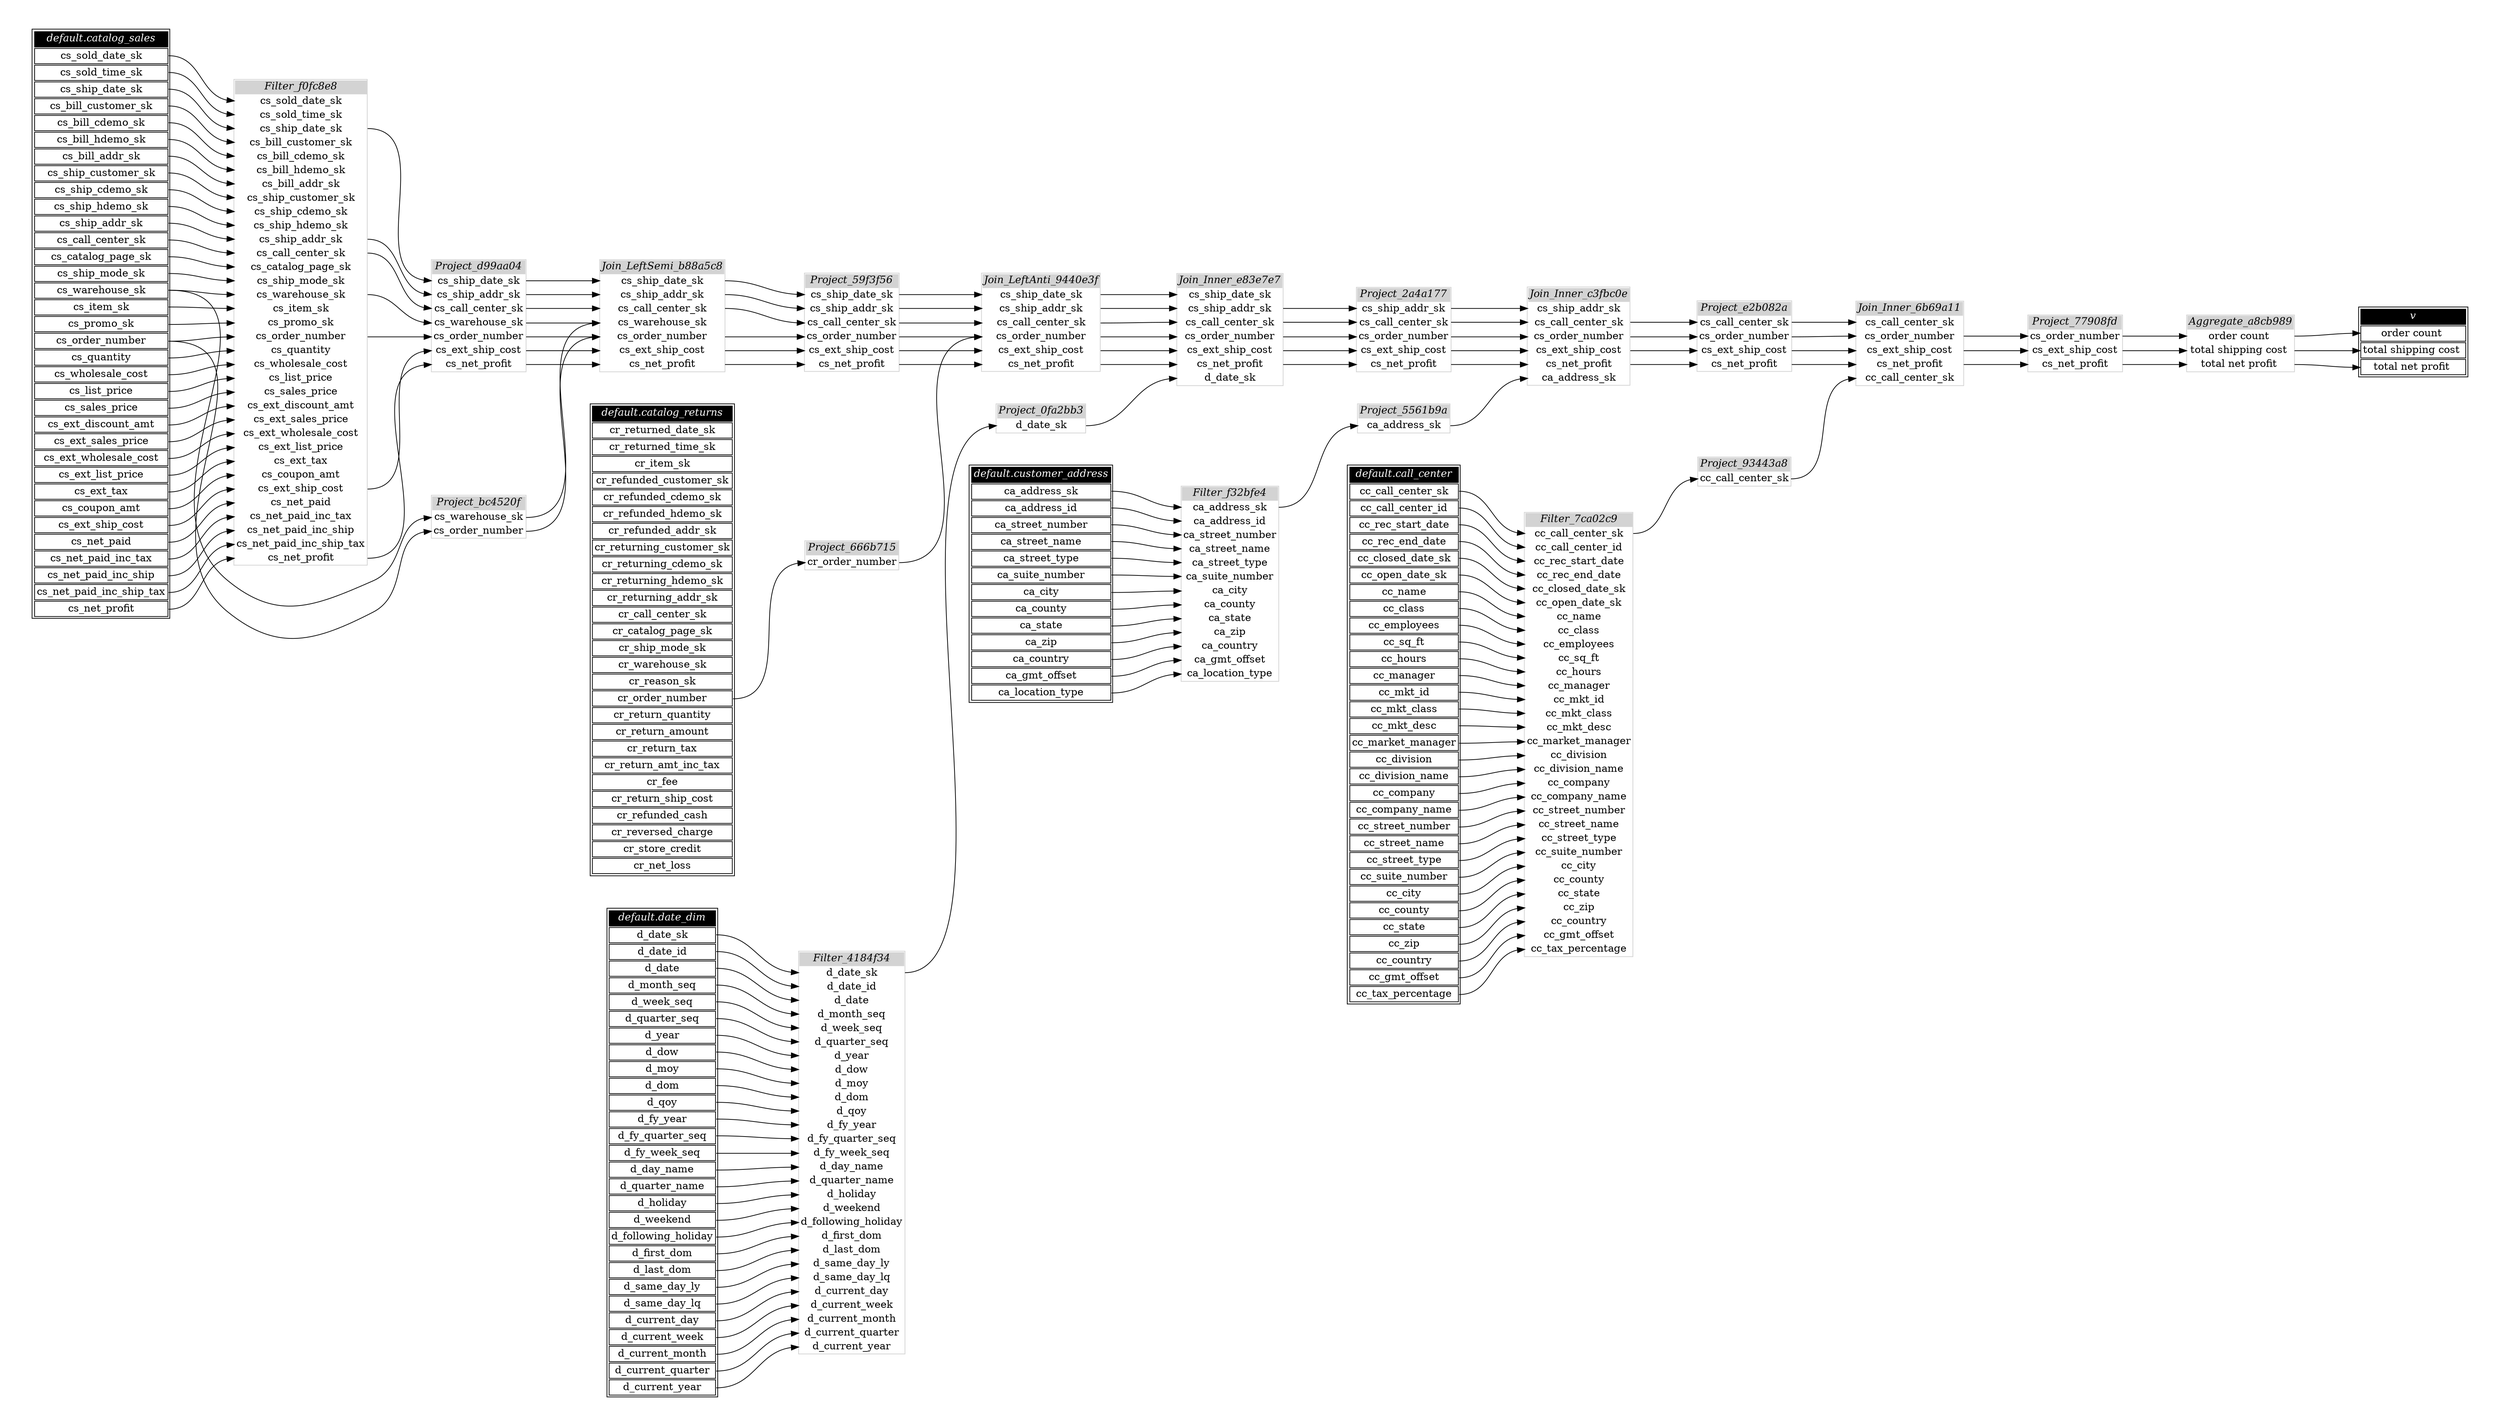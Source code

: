 // Automatically generated by TPCDSFlowTestSuite


digraph {
  graph [pad="0.5" nodesep="0.5" ranksep="1" fontname="Helvetica" rankdir=LR];
  node [shape=plaintext]

  
"Aggregate_a8cb989" [label=<
<table color="lightgray" border="1" cellborder="0" cellspacing="0">
  <tr><td bgcolor="lightgray" port="nodeName"><i>Aggregate_a8cb989</i></td></tr>
  <tr><td port="0">order count </td></tr>
<tr><td port="1">total shipping cost </td></tr>
<tr><td port="2">total net profit </td></tr>
</table>>];
     

"Filter_4184f34" [label=<
<table color="lightgray" border="1" cellborder="0" cellspacing="0">
  <tr><td bgcolor="lightgray" port="nodeName"><i>Filter_4184f34</i></td></tr>
  <tr><td port="0">d_date_sk</td></tr>
<tr><td port="1">d_date_id</td></tr>
<tr><td port="2">d_date</td></tr>
<tr><td port="3">d_month_seq</td></tr>
<tr><td port="4">d_week_seq</td></tr>
<tr><td port="5">d_quarter_seq</td></tr>
<tr><td port="6">d_year</td></tr>
<tr><td port="7">d_dow</td></tr>
<tr><td port="8">d_moy</td></tr>
<tr><td port="9">d_dom</td></tr>
<tr><td port="10">d_qoy</td></tr>
<tr><td port="11">d_fy_year</td></tr>
<tr><td port="12">d_fy_quarter_seq</td></tr>
<tr><td port="13">d_fy_week_seq</td></tr>
<tr><td port="14">d_day_name</td></tr>
<tr><td port="15">d_quarter_name</td></tr>
<tr><td port="16">d_holiday</td></tr>
<tr><td port="17">d_weekend</td></tr>
<tr><td port="18">d_following_holiday</td></tr>
<tr><td port="19">d_first_dom</td></tr>
<tr><td port="20">d_last_dom</td></tr>
<tr><td port="21">d_same_day_ly</td></tr>
<tr><td port="22">d_same_day_lq</td></tr>
<tr><td port="23">d_current_day</td></tr>
<tr><td port="24">d_current_week</td></tr>
<tr><td port="25">d_current_month</td></tr>
<tr><td port="26">d_current_quarter</td></tr>
<tr><td port="27">d_current_year</td></tr>
</table>>];
     

"Filter_7ca02c9" [label=<
<table color="lightgray" border="1" cellborder="0" cellspacing="0">
  <tr><td bgcolor="lightgray" port="nodeName"><i>Filter_7ca02c9</i></td></tr>
  <tr><td port="0">cc_call_center_sk</td></tr>
<tr><td port="1">cc_call_center_id</td></tr>
<tr><td port="2">cc_rec_start_date</td></tr>
<tr><td port="3">cc_rec_end_date</td></tr>
<tr><td port="4">cc_closed_date_sk</td></tr>
<tr><td port="5">cc_open_date_sk</td></tr>
<tr><td port="6">cc_name</td></tr>
<tr><td port="7">cc_class</td></tr>
<tr><td port="8">cc_employees</td></tr>
<tr><td port="9">cc_sq_ft</td></tr>
<tr><td port="10">cc_hours</td></tr>
<tr><td port="11">cc_manager</td></tr>
<tr><td port="12">cc_mkt_id</td></tr>
<tr><td port="13">cc_mkt_class</td></tr>
<tr><td port="14">cc_mkt_desc</td></tr>
<tr><td port="15">cc_market_manager</td></tr>
<tr><td port="16">cc_division</td></tr>
<tr><td port="17">cc_division_name</td></tr>
<tr><td port="18">cc_company</td></tr>
<tr><td port="19">cc_company_name</td></tr>
<tr><td port="20">cc_street_number</td></tr>
<tr><td port="21">cc_street_name</td></tr>
<tr><td port="22">cc_street_type</td></tr>
<tr><td port="23">cc_suite_number</td></tr>
<tr><td port="24">cc_city</td></tr>
<tr><td port="25">cc_county</td></tr>
<tr><td port="26">cc_state</td></tr>
<tr><td port="27">cc_zip</td></tr>
<tr><td port="28">cc_country</td></tr>
<tr><td port="29">cc_gmt_offset</td></tr>
<tr><td port="30">cc_tax_percentage</td></tr>
</table>>];
     

"Filter_f0fc8e8" [label=<
<table color="lightgray" border="1" cellborder="0" cellspacing="0">
  <tr><td bgcolor="lightgray" port="nodeName"><i>Filter_f0fc8e8</i></td></tr>
  <tr><td port="0">cs_sold_date_sk</td></tr>
<tr><td port="1">cs_sold_time_sk</td></tr>
<tr><td port="2">cs_ship_date_sk</td></tr>
<tr><td port="3">cs_bill_customer_sk</td></tr>
<tr><td port="4">cs_bill_cdemo_sk</td></tr>
<tr><td port="5">cs_bill_hdemo_sk</td></tr>
<tr><td port="6">cs_bill_addr_sk</td></tr>
<tr><td port="7">cs_ship_customer_sk</td></tr>
<tr><td port="8">cs_ship_cdemo_sk</td></tr>
<tr><td port="9">cs_ship_hdemo_sk</td></tr>
<tr><td port="10">cs_ship_addr_sk</td></tr>
<tr><td port="11">cs_call_center_sk</td></tr>
<tr><td port="12">cs_catalog_page_sk</td></tr>
<tr><td port="13">cs_ship_mode_sk</td></tr>
<tr><td port="14">cs_warehouse_sk</td></tr>
<tr><td port="15">cs_item_sk</td></tr>
<tr><td port="16">cs_promo_sk</td></tr>
<tr><td port="17">cs_order_number</td></tr>
<tr><td port="18">cs_quantity</td></tr>
<tr><td port="19">cs_wholesale_cost</td></tr>
<tr><td port="20">cs_list_price</td></tr>
<tr><td port="21">cs_sales_price</td></tr>
<tr><td port="22">cs_ext_discount_amt</td></tr>
<tr><td port="23">cs_ext_sales_price</td></tr>
<tr><td port="24">cs_ext_wholesale_cost</td></tr>
<tr><td port="25">cs_ext_list_price</td></tr>
<tr><td port="26">cs_ext_tax</td></tr>
<tr><td port="27">cs_coupon_amt</td></tr>
<tr><td port="28">cs_ext_ship_cost</td></tr>
<tr><td port="29">cs_net_paid</td></tr>
<tr><td port="30">cs_net_paid_inc_tax</td></tr>
<tr><td port="31">cs_net_paid_inc_ship</td></tr>
<tr><td port="32">cs_net_paid_inc_ship_tax</td></tr>
<tr><td port="33">cs_net_profit</td></tr>
</table>>];
     

"Filter_f32bfe4" [label=<
<table color="lightgray" border="1" cellborder="0" cellspacing="0">
  <tr><td bgcolor="lightgray" port="nodeName"><i>Filter_f32bfe4</i></td></tr>
  <tr><td port="0">ca_address_sk</td></tr>
<tr><td port="1">ca_address_id</td></tr>
<tr><td port="2">ca_street_number</td></tr>
<tr><td port="3">ca_street_name</td></tr>
<tr><td port="4">ca_street_type</td></tr>
<tr><td port="5">ca_suite_number</td></tr>
<tr><td port="6">ca_city</td></tr>
<tr><td port="7">ca_county</td></tr>
<tr><td port="8">ca_state</td></tr>
<tr><td port="9">ca_zip</td></tr>
<tr><td port="10">ca_country</td></tr>
<tr><td port="11">ca_gmt_offset</td></tr>
<tr><td port="12">ca_location_type</td></tr>
</table>>];
     

"Join_Inner_6b69a11" [label=<
<table color="lightgray" border="1" cellborder="0" cellspacing="0">
  <tr><td bgcolor="lightgray" port="nodeName"><i>Join_Inner_6b69a11</i></td></tr>
  <tr><td port="0">cs_call_center_sk</td></tr>
<tr><td port="1">cs_order_number</td></tr>
<tr><td port="2">cs_ext_ship_cost</td></tr>
<tr><td port="3">cs_net_profit</td></tr>
<tr><td port="4">cc_call_center_sk</td></tr>
</table>>];
     

"Join_Inner_c3fbc0e" [label=<
<table color="lightgray" border="1" cellborder="0" cellspacing="0">
  <tr><td bgcolor="lightgray" port="nodeName"><i>Join_Inner_c3fbc0e</i></td></tr>
  <tr><td port="0">cs_ship_addr_sk</td></tr>
<tr><td port="1">cs_call_center_sk</td></tr>
<tr><td port="2">cs_order_number</td></tr>
<tr><td port="3">cs_ext_ship_cost</td></tr>
<tr><td port="4">cs_net_profit</td></tr>
<tr><td port="5">ca_address_sk</td></tr>
</table>>];
     

"Join_Inner_e83e7e7" [label=<
<table color="lightgray" border="1" cellborder="0" cellspacing="0">
  <tr><td bgcolor="lightgray" port="nodeName"><i>Join_Inner_e83e7e7</i></td></tr>
  <tr><td port="0">cs_ship_date_sk</td></tr>
<tr><td port="1">cs_ship_addr_sk</td></tr>
<tr><td port="2">cs_call_center_sk</td></tr>
<tr><td port="3">cs_order_number</td></tr>
<tr><td port="4">cs_ext_ship_cost</td></tr>
<tr><td port="5">cs_net_profit</td></tr>
<tr><td port="6">d_date_sk</td></tr>
</table>>];
     

"Join_LeftAnti_9440e3f" [label=<
<table color="lightgray" border="1" cellborder="0" cellspacing="0">
  <tr><td bgcolor="lightgray" port="nodeName"><i>Join_LeftAnti_9440e3f</i></td></tr>
  <tr><td port="0">cs_ship_date_sk</td></tr>
<tr><td port="1">cs_ship_addr_sk</td></tr>
<tr><td port="2">cs_call_center_sk</td></tr>
<tr><td port="3">cs_order_number</td></tr>
<tr><td port="4">cs_ext_ship_cost</td></tr>
<tr><td port="5">cs_net_profit</td></tr>
</table>>];
     

"Join_LeftSemi_b88a5c8" [label=<
<table color="lightgray" border="1" cellborder="0" cellspacing="0">
  <tr><td bgcolor="lightgray" port="nodeName"><i>Join_LeftSemi_b88a5c8</i></td></tr>
  <tr><td port="0">cs_ship_date_sk</td></tr>
<tr><td port="1">cs_ship_addr_sk</td></tr>
<tr><td port="2">cs_call_center_sk</td></tr>
<tr><td port="3">cs_warehouse_sk</td></tr>
<tr><td port="4">cs_order_number</td></tr>
<tr><td port="5">cs_ext_ship_cost</td></tr>
<tr><td port="6">cs_net_profit</td></tr>
</table>>];
     

"Project_0fa2bb3" [label=<
<table color="lightgray" border="1" cellborder="0" cellspacing="0">
  <tr><td bgcolor="lightgray" port="nodeName"><i>Project_0fa2bb3</i></td></tr>
  <tr><td port="0">d_date_sk</td></tr>
</table>>];
     

"Project_2a4a177" [label=<
<table color="lightgray" border="1" cellborder="0" cellspacing="0">
  <tr><td bgcolor="lightgray" port="nodeName"><i>Project_2a4a177</i></td></tr>
  <tr><td port="0">cs_ship_addr_sk</td></tr>
<tr><td port="1">cs_call_center_sk</td></tr>
<tr><td port="2">cs_order_number</td></tr>
<tr><td port="3">cs_ext_ship_cost</td></tr>
<tr><td port="4">cs_net_profit</td></tr>
</table>>];
     

"Project_5561b9a" [label=<
<table color="lightgray" border="1" cellborder="0" cellspacing="0">
  <tr><td bgcolor="lightgray" port="nodeName"><i>Project_5561b9a</i></td></tr>
  <tr><td port="0">ca_address_sk</td></tr>
</table>>];
     

"Project_59f3f56" [label=<
<table color="lightgray" border="1" cellborder="0" cellspacing="0">
  <tr><td bgcolor="lightgray" port="nodeName"><i>Project_59f3f56</i></td></tr>
  <tr><td port="0">cs_ship_date_sk</td></tr>
<tr><td port="1">cs_ship_addr_sk</td></tr>
<tr><td port="2">cs_call_center_sk</td></tr>
<tr><td port="3">cs_order_number</td></tr>
<tr><td port="4">cs_ext_ship_cost</td></tr>
<tr><td port="5">cs_net_profit</td></tr>
</table>>];
     

"Project_666b715" [label=<
<table color="lightgray" border="1" cellborder="0" cellspacing="0">
  <tr><td bgcolor="lightgray" port="nodeName"><i>Project_666b715</i></td></tr>
  <tr><td port="0">cr_order_number</td></tr>
</table>>];
     

"Project_77908fd" [label=<
<table color="lightgray" border="1" cellborder="0" cellspacing="0">
  <tr><td bgcolor="lightgray" port="nodeName"><i>Project_77908fd</i></td></tr>
  <tr><td port="0">cs_order_number</td></tr>
<tr><td port="1">cs_ext_ship_cost</td></tr>
<tr><td port="2">cs_net_profit</td></tr>
</table>>];
     

"Project_93443a8" [label=<
<table color="lightgray" border="1" cellborder="0" cellspacing="0">
  <tr><td bgcolor="lightgray" port="nodeName"><i>Project_93443a8</i></td></tr>
  <tr><td port="0">cc_call_center_sk</td></tr>
</table>>];
     

"Project_bc4520f" [label=<
<table color="lightgray" border="1" cellborder="0" cellspacing="0">
  <tr><td bgcolor="lightgray" port="nodeName"><i>Project_bc4520f</i></td></tr>
  <tr><td port="0">cs_warehouse_sk</td></tr>
<tr><td port="1">cs_order_number</td></tr>
</table>>];
     

"Project_d99aa04" [label=<
<table color="lightgray" border="1" cellborder="0" cellspacing="0">
  <tr><td bgcolor="lightgray" port="nodeName"><i>Project_d99aa04</i></td></tr>
  <tr><td port="0">cs_ship_date_sk</td></tr>
<tr><td port="1">cs_ship_addr_sk</td></tr>
<tr><td port="2">cs_call_center_sk</td></tr>
<tr><td port="3">cs_warehouse_sk</td></tr>
<tr><td port="4">cs_order_number</td></tr>
<tr><td port="5">cs_ext_ship_cost</td></tr>
<tr><td port="6">cs_net_profit</td></tr>
</table>>];
     

"Project_e2b082a" [label=<
<table color="lightgray" border="1" cellborder="0" cellspacing="0">
  <tr><td bgcolor="lightgray" port="nodeName"><i>Project_e2b082a</i></td></tr>
  <tr><td port="0">cs_call_center_sk</td></tr>
<tr><td port="1">cs_order_number</td></tr>
<tr><td port="2">cs_ext_ship_cost</td></tr>
<tr><td port="3">cs_net_profit</td></tr>
</table>>];
     

"default.call_center" [color="black" label=<
<table>
  <tr><td bgcolor="black" port="nodeName"><i><font color="white">default.call_center</font></i></td></tr>
  <tr><td port="0">cc_call_center_sk</td></tr>
<tr><td port="1">cc_call_center_id</td></tr>
<tr><td port="2">cc_rec_start_date</td></tr>
<tr><td port="3">cc_rec_end_date</td></tr>
<tr><td port="4">cc_closed_date_sk</td></tr>
<tr><td port="5">cc_open_date_sk</td></tr>
<tr><td port="6">cc_name</td></tr>
<tr><td port="7">cc_class</td></tr>
<tr><td port="8">cc_employees</td></tr>
<tr><td port="9">cc_sq_ft</td></tr>
<tr><td port="10">cc_hours</td></tr>
<tr><td port="11">cc_manager</td></tr>
<tr><td port="12">cc_mkt_id</td></tr>
<tr><td port="13">cc_mkt_class</td></tr>
<tr><td port="14">cc_mkt_desc</td></tr>
<tr><td port="15">cc_market_manager</td></tr>
<tr><td port="16">cc_division</td></tr>
<tr><td port="17">cc_division_name</td></tr>
<tr><td port="18">cc_company</td></tr>
<tr><td port="19">cc_company_name</td></tr>
<tr><td port="20">cc_street_number</td></tr>
<tr><td port="21">cc_street_name</td></tr>
<tr><td port="22">cc_street_type</td></tr>
<tr><td port="23">cc_suite_number</td></tr>
<tr><td port="24">cc_city</td></tr>
<tr><td port="25">cc_county</td></tr>
<tr><td port="26">cc_state</td></tr>
<tr><td port="27">cc_zip</td></tr>
<tr><td port="28">cc_country</td></tr>
<tr><td port="29">cc_gmt_offset</td></tr>
<tr><td port="30">cc_tax_percentage</td></tr>
</table>>];
     

"default.catalog_returns" [color="black" label=<
<table>
  <tr><td bgcolor="black" port="nodeName"><i><font color="white">default.catalog_returns</font></i></td></tr>
  <tr><td port="0">cr_returned_date_sk</td></tr>
<tr><td port="1">cr_returned_time_sk</td></tr>
<tr><td port="2">cr_item_sk</td></tr>
<tr><td port="3">cr_refunded_customer_sk</td></tr>
<tr><td port="4">cr_refunded_cdemo_sk</td></tr>
<tr><td port="5">cr_refunded_hdemo_sk</td></tr>
<tr><td port="6">cr_refunded_addr_sk</td></tr>
<tr><td port="7">cr_returning_customer_sk</td></tr>
<tr><td port="8">cr_returning_cdemo_sk</td></tr>
<tr><td port="9">cr_returning_hdemo_sk</td></tr>
<tr><td port="10">cr_returning_addr_sk</td></tr>
<tr><td port="11">cr_call_center_sk</td></tr>
<tr><td port="12">cr_catalog_page_sk</td></tr>
<tr><td port="13">cr_ship_mode_sk</td></tr>
<tr><td port="14">cr_warehouse_sk</td></tr>
<tr><td port="15">cr_reason_sk</td></tr>
<tr><td port="16">cr_order_number</td></tr>
<tr><td port="17">cr_return_quantity</td></tr>
<tr><td port="18">cr_return_amount</td></tr>
<tr><td port="19">cr_return_tax</td></tr>
<tr><td port="20">cr_return_amt_inc_tax</td></tr>
<tr><td port="21">cr_fee</td></tr>
<tr><td port="22">cr_return_ship_cost</td></tr>
<tr><td port="23">cr_refunded_cash</td></tr>
<tr><td port="24">cr_reversed_charge</td></tr>
<tr><td port="25">cr_store_credit</td></tr>
<tr><td port="26">cr_net_loss</td></tr>
</table>>];
     

"default.catalog_sales" [color="black" label=<
<table>
  <tr><td bgcolor="black" port="nodeName"><i><font color="white">default.catalog_sales</font></i></td></tr>
  <tr><td port="0">cs_sold_date_sk</td></tr>
<tr><td port="1">cs_sold_time_sk</td></tr>
<tr><td port="2">cs_ship_date_sk</td></tr>
<tr><td port="3">cs_bill_customer_sk</td></tr>
<tr><td port="4">cs_bill_cdemo_sk</td></tr>
<tr><td port="5">cs_bill_hdemo_sk</td></tr>
<tr><td port="6">cs_bill_addr_sk</td></tr>
<tr><td port="7">cs_ship_customer_sk</td></tr>
<tr><td port="8">cs_ship_cdemo_sk</td></tr>
<tr><td port="9">cs_ship_hdemo_sk</td></tr>
<tr><td port="10">cs_ship_addr_sk</td></tr>
<tr><td port="11">cs_call_center_sk</td></tr>
<tr><td port="12">cs_catalog_page_sk</td></tr>
<tr><td port="13">cs_ship_mode_sk</td></tr>
<tr><td port="14">cs_warehouse_sk</td></tr>
<tr><td port="15">cs_item_sk</td></tr>
<tr><td port="16">cs_promo_sk</td></tr>
<tr><td port="17">cs_order_number</td></tr>
<tr><td port="18">cs_quantity</td></tr>
<tr><td port="19">cs_wholesale_cost</td></tr>
<tr><td port="20">cs_list_price</td></tr>
<tr><td port="21">cs_sales_price</td></tr>
<tr><td port="22">cs_ext_discount_amt</td></tr>
<tr><td port="23">cs_ext_sales_price</td></tr>
<tr><td port="24">cs_ext_wholesale_cost</td></tr>
<tr><td port="25">cs_ext_list_price</td></tr>
<tr><td port="26">cs_ext_tax</td></tr>
<tr><td port="27">cs_coupon_amt</td></tr>
<tr><td port="28">cs_ext_ship_cost</td></tr>
<tr><td port="29">cs_net_paid</td></tr>
<tr><td port="30">cs_net_paid_inc_tax</td></tr>
<tr><td port="31">cs_net_paid_inc_ship</td></tr>
<tr><td port="32">cs_net_paid_inc_ship_tax</td></tr>
<tr><td port="33">cs_net_profit</td></tr>
</table>>];
     

"default.customer_address" [color="black" label=<
<table>
  <tr><td bgcolor="black" port="nodeName"><i><font color="white">default.customer_address</font></i></td></tr>
  <tr><td port="0">ca_address_sk</td></tr>
<tr><td port="1">ca_address_id</td></tr>
<tr><td port="2">ca_street_number</td></tr>
<tr><td port="3">ca_street_name</td></tr>
<tr><td port="4">ca_street_type</td></tr>
<tr><td port="5">ca_suite_number</td></tr>
<tr><td port="6">ca_city</td></tr>
<tr><td port="7">ca_county</td></tr>
<tr><td port="8">ca_state</td></tr>
<tr><td port="9">ca_zip</td></tr>
<tr><td port="10">ca_country</td></tr>
<tr><td port="11">ca_gmt_offset</td></tr>
<tr><td port="12">ca_location_type</td></tr>
</table>>];
     

"default.date_dim" [color="black" label=<
<table>
  <tr><td bgcolor="black" port="nodeName"><i><font color="white">default.date_dim</font></i></td></tr>
  <tr><td port="0">d_date_sk</td></tr>
<tr><td port="1">d_date_id</td></tr>
<tr><td port="2">d_date</td></tr>
<tr><td port="3">d_month_seq</td></tr>
<tr><td port="4">d_week_seq</td></tr>
<tr><td port="5">d_quarter_seq</td></tr>
<tr><td port="6">d_year</td></tr>
<tr><td port="7">d_dow</td></tr>
<tr><td port="8">d_moy</td></tr>
<tr><td port="9">d_dom</td></tr>
<tr><td port="10">d_qoy</td></tr>
<tr><td port="11">d_fy_year</td></tr>
<tr><td port="12">d_fy_quarter_seq</td></tr>
<tr><td port="13">d_fy_week_seq</td></tr>
<tr><td port="14">d_day_name</td></tr>
<tr><td port="15">d_quarter_name</td></tr>
<tr><td port="16">d_holiday</td></tr>
<tr><td port="17">d_weekend</td></tr>
<tr><td port="18">d_following_holiday</td></tr>
<tr><td port="19">d_first_dom</td></tr>
<tr><td port="20">d_last_dom</td></tr>
<tr><td port="21">d_same_day_ly</td></tr>
<tr><td port="22">d_same_day_lq</td></tr>
<tr><td port="23">d_current_day</td></tr>
<tr><td port="24">d_current_week</td></tr>
<tr><td port="25">d_current_month</td></tr>
<tr><td port="26">d_current_quarter</td></tr>
<tr><td port="27">d_current_year</td></tr>
</table>>];
     

"v" [color="black" label=<
<table>
  <tr><td bgcolor="black" port="nodeName"><i><font color="white">v</font></i></td></tr>
  <tr><td port="0">order count </td></tr>
<tr><td port="1">total shipping cost </td></tr>
<tr><td port="2">total net profit </td></tr>
</table>>];
     
  "Aggregate_a8cb989":0 -> "v":0;
"Aggregate_a8cb989":1 -> "v":1;
"Aggregate_a8cb989":2 -> "v":2;
"Filter_4184f34":0 -> "Project_0fa2bb3":0;
"Filter_7ca02c9":0 -> "Project_93443a8":0;
"Filter_f0fc8e8":10 -> "Project_d99aa04":1;
"Filter_f0fc8e8":11 -> "Project_d99aa04":2;
"Filter_f0fc8e8":14 -> "Project_d99aa04":3;
"Filter_f0fc8e8":17 -> "Project_d99aa04":4;
"Filter_f0fc8e8":2 -> "Project_d99aa04":0;
"Filter_f0fc8e8":28 -> "Project_d99aa04":5;
"Filter_f0fc8e8":33 -> "Project_d99aa04":6;
"Filter_f32bfe4":0 -> "Project_5561b9a":0;
"Join_Inner_6b69a11":1 -> "Project_77908fd":0;
"Join_Inner_6b69a11":2 -> "Project_77908fd":1;
"Join_Inner_6b69a11":3 -> "Project_77908fd":2;
"Join_Inner_c3fbc0e":1 -> "Project_e2b082a":0;
"Join_Inner_c3fbc0e":2 -> "Project_e2b082a":1;
"Join_Inner_c3fbc0e":3 -> "Project_e2b082a":2;
"Join_Inner_c3fbc0e":4 -> "Project_e2b082a":3;
"Join_Inner_e83e7e7":1 -> "Project_2a4a177":0;
"Join_Inner_e83e7e7":2 -> "Project_2a4a177":1;
"Join_Inner_e83e7e7":3 -> "Project_2a4a177":2;
"Join_Inner_e83e7e7":4 -> "Project_2a4a177":3;
"Join_Inner_e83e7e7":5 -> "Project_2a4a177":4;
"Join_LeftAnti_9440e3f":0 -> "Join_Inner_e83e7e7":0;
"Join_LeftAnti_9440e3f":1 -> "Join_Inner_e83e7e7":1;
"Join_LeftAnti_9440e3f":2 -> "Join_Inner_e83e7e7":2;
"Join_LeftAnti_9440e3f":3 -> "Join_Inner_e83e7e7":3;
"Join_LeftAnti_9440e3f":4 -> "Join_Inner_e83e7e7":4;
"Join_LeftAnti_9440e3f":5 -> "Join_Inner_e83e7e7":5;
"Join_LeftSemi_b88a5c8":0 -> "Project_59f3f56":0;
"Join_LeftSemi_b88a5c8":1 -> "Project_59f3f56":1;
"Join_LeftSemi_b88a5c8":2 -> "Project_59f3f56":2;
"Join_LeftSemi_b88a5c8":4 -> "Project_59f3f56":3;
"Join_LeftSemi_b88a5c8":5 -> "Project_59f3f56":4;
"Join_LeftSemi_b88a5c8":6 -> "Project_59f3f56":5;
"Project_0fa2bb3":0 -> "Join_Inner_e83e7e7":6;
"Project_2a4a177":0 -> "Join_Inner_c3fbc0e":0;
"Project_2a4a177":1 -> "Join_Inner_c3fbc0e":1;
"Project_2a4a177":2 -> "Join_Inner_c3fbc0e":2;
"Project_2a4a177":3 -> "Join_Inner_c3fbc0e":3;
"Project_2a4a177":4 -> "Join_Inner_c3fbc0e":4;
"Project_5561b9a":0 -> "Join_Inner_c3fbc0e":5;
"Project_59f3f56":0 -> "Join_LeftAnti_9440e3f":0;
"Project_59f3f56":1 -> "Join_LeftAnti_9440e3f":1;
"Project_59f3f56":2 -> "Join_LeftAnti_9440e3f":2;
"Project_59f3f56":3 -> "Join_LeftAnti_9440e3f":3;
"Project_59f3f56":4 -> "Join_LeftAnti_9440e3f":4;
"Project_59f3f56":5 -> "Join_LeftAnti_9440e3f":5;
"Project_666b715":0 -> "Join_LeftAnti_9440e3f":3;
"Project_77908fd":0 -> "Aggregate_a8cb989":0;
"Project_77908fd":1 -> "Aggregate_a8cb989":1;
"Project_77908fd":2 -> "Aggregate_a8cb989":2;
"Project_93443a8":0 -> "Join_Inner_6b69a11":4;
"Project_bc4520f":0 -> "Join_LeftSemi_b88a5c8":3;
"Project_bc4520f":1 -> "Join_LeftSemi_b88a5c8":4;
"Project_d99aa04":0 -> "Join_LeftSemi_b88a5c8":0;
"Project_d99aa04":1 -> "Join_LeftSemi_b88a5c8":1;
"Project_d99aa04":2 -> "Join_LeftSemi_b88a5c8":2;
"Project_d99aa04":3 -> "Join_LeftSemi_b88a5c8":3;
"Project_d99aa04":4 -> "Join_LeftSemi_b88a5c8":4;
"Project_d99aa04":5 -> "Join_LeftSemi_b88a5c8":5;
"Project_d99aa04":6 -> "Join_LeftSemi_b88a5c8":6;
"Project_e2b082a":0 -> "Join_Inner_6b69a11":0;
"Project_e2b082a":1 -> "Join_Inner_6b69a11":1;
"Project_e2b082a":2 -> "Join_Inner_6b69a11":2;
"Project_e2b082a":3 -> "Join_Inner_6b69a11":3;
"default.call_center":0 -> "Filter_7ca02c9":0;
"default.call_center":1 -> "Filter_7ca02c9":1;
"default.call_center":10 -> "Filter_7ca02c9":10;
"default.call_center":11 -> "Filter_7ca02c9":11;
"default.call_center":12 -> "Filter_7ca02c9":12;
"default.call_center":13 -> "Filter_7ca02c9":13;
"default.call_center":14 -> "Filter_7ca02c9":14;
"default.call_center":15 -> "Filter_7ca02c9":15;
"default.call_center":16 -> "Filter_7ca02c9":16;
"default.call_center":17 -> "Filter_7ca02c9":17;
"default.call_center":18 -> "Filter_7ca02c9":18;
"default.call_center":19 -> "Filter_7ca02c9":19;
"default.call_center":2 -> "Filter_7ca02c9":2;
"default.call_center":20 -> "Filter_7ca02c9":20;
"default.call_center":21 -> "Filter_7ca02c9":21;
"default.call_center":22 -> "Filter_7ca02c9":22;
"default.call_center":23 -> "Filter_7ca02c9":23;
"default.call_center":24 -> "Filter_7ca02c9":24;
"default.call_center":25 -> "Filter_7ca02c9":25;
"default.call_center":26 -> "Filter_7ca02c9":26;
"default.call_center":27 -> "Filter_7ca02c9":27;
"default.call_center":28 -> "Filter_7ca02c9":28;
"default.call_center":29 -> "Filter_7ca02c9":29;
"default.call_center":3 -> "Filter_7ca02c9":3;
"default.call_center":30 -> "Filter_7ca02c9":30;
"default.call_center":4 -> "Filter_7ca02c9":4;
"default.call_center":5 -> "Filter_7ca02c9":5;
"default.call_center":6 -> "Filter_7ca02c9":6;
"default.call_center":7 -> "Filter_7ca02c9":7;
"default.call_center":8 -> "Filter_7ca02c9":8;
"default.call_center":9 -> "Filter_7ca02c9":9;
"default.catalog_returns":16 -> "Project_666b715":0;
"default.catalog_sales":0 -> "Filter_f0fc8e8":0;
"default.catalog_sales":1 -> "Filter_f0fc8e8":1;
"default.catalog_sales":10 -> "Filter_f0fc8e8":10;
"default.catalog_sales":11 -> "Filter_f0fc8e8":11;
"default.catalog_sales":12 -> "Filter_f0fc8e8":12;
"default.catalog_sales":13 -> "Filter_f0fc8e8":13;
"default.catalog_sales":14 -> "Filter_f0fc8e8":14;
"default.catalog_sales":14 -> "Project_bc4520f":0;
"default.catalog_sales":15 -> "Filter_f0fc8e8":15;
"default.catalog_sales":16 -> "Filter_f0fc8e8":16;
"default.catalog_sales":17 -> "Filter_f0fc8e8":17;
"default.catalog_sales":17 -> "Project_bc4520f":1;
"default.catalog_sales":18 -> "Filter_f0fc8e8":18;
"default.catalog_sales":19 -> "Filter_f0fc8e8":19;
"default.catalog_sales":2 -> "Filter_f0fc8e8":2;
"default.catalog_sales":20 -> "Filter_f0fc8e8":20;
"default.catalog_sales":21 -> "Filter_f0fc8e8":21;
"default.catalog_sales":22 -> "Filter_f0fc8e8":22;
"default.catalog_sales":23 -> "Filter_f0fc8e8":23;
"default.catalog_sales":24 -> "Filter_f0fc8e8":24;
"default.catalog_sales":25 -> "Filter_f0fc8e8":25;
"default.catalog_sales":26 -> "Filter_f0fc8e8":26;
"default.catalog_sales":27 -> "Filter_f0fc8e8":27;
"default.catalog_sales":28 -> "Filter_f0fc8e8":28;
"default.catalog_sales":29 -> "Filter_f0fc8e8":29;
"default.catalog_sales":3 -> "Filter_f0fc8e8":3;
"default.catalog_sales":30 -> "Filter_f0fc8e8":30;
"default.catalog_sales":31 -> "Filter_f0fc8e8":31;
"default.catalog_sales":32 -> "Filter_f0fc8e8":32;
"default.catalog_sales":33 -> "Filter_f0fc8e8":33;
"default.catalog_sales":4 -> "Filter_f0fc8e8":4;
"default.catalog_sales":5 -> "Filter_f0fc8e8":5;
"default.catalog_sales":6 -> "Filter_f0fc8e8":6;
"default.catalog_sales":7 -> "Filter_f0fc8e8":7;
"default.catalog_sales":8 -> "Filter_f0fc8e8":8;
"default.catalog_sales":9 -> "Filter_f0fc8e8":9;
"default.customer_address":0 -> "Filter_f32bfe4":0;
"default.customer_address":1 -> "Filter_f32bfe4":1;
"default.customer_address":10 -> "Filter_f32bfe4":10;
"default.customer_address":11 -> "Filter_f32bfe4":11;
"default.customer_address":12 -> "Filter_f32bfe4":12;
"default.customer_address":2 -> "Filter_f32bfe4":2;
"default.customer_address":3 -> "Filter_f32bfe4":3;
"default.customer_address":4 -> "Filter_f32bfe4":4;
"default.customer_address":5 -> "Filter_f32bfe4":5;
"default.customer_address":6 -> "Filter_f32bfe4":6;
"default.customer_address":7 -> "Filter_f32bfe4":7;
"default.customer_address":8 -> "Filter_f32bfe4":8;
"default.customer_address":9 -> "Filter_f32bfe4":9;
"default.date_dim":0 -> "Filter_4184f34":0;
"default.date_dim":1 -> "Filter_4184f34":1;
"default.date_dim":10 -> "Filter_4184f34":10;
"default.date_dim":11 -> "Filter_4184f34":11;
"default.date_dim":12 -> "Filter_4184f34":12;
"default.date_dim":13 -> "Filter_4184f34":13;
"default.date_dim":14 -> "Filter_4184f34":14;
"default.date_dim":15 -> "Filter_4184f34":15;
"default.date_dim":16 -> "Filter_4184f34":16;
"default.date_dim":17 -> "Filter_4184f34":17;
"default.date_dim":18 -> "Filter_4184f34":18;
"default.date_dim":19 -> "Filter_4184f34":19;
"default.date_dim":2 -> "Filter_4184f34":2;
"default.date_dim":20 -> "Filter_4184f34":20;
"default.date_dim":21 -> "Filter_4184f34":21;
"default.date_dim":22 -> "Filter_4184f34":22;
"default.date_dim":23 -> "Filter_4184f34":23;
"default.date_dim":24 -> "Filter_4184f34":24;
"default.date_dim":25 -> "Filter_4184f34":25;
"default.date_dim":26 -> "Filter_4184f34":26;
"default.date_dim":27 -> "Filter_4184f34":27;
"default.date_dim":3 -> "Filter_4184f34":3;
"default.date_dim":4 -> "Filter_4184f34":4;
"default.date_dim":5 -> "Filter_4184f34":5;
"default.date_dim":6 -> "Filter_4184f34":6;
"default.date_dim":7 -> "Filter_4184f34":7;
"default.date_dim":8 -> "Filter_4184f34":8;
"default.date_dim":9 -> "Filter_4184f34":9;
}
       